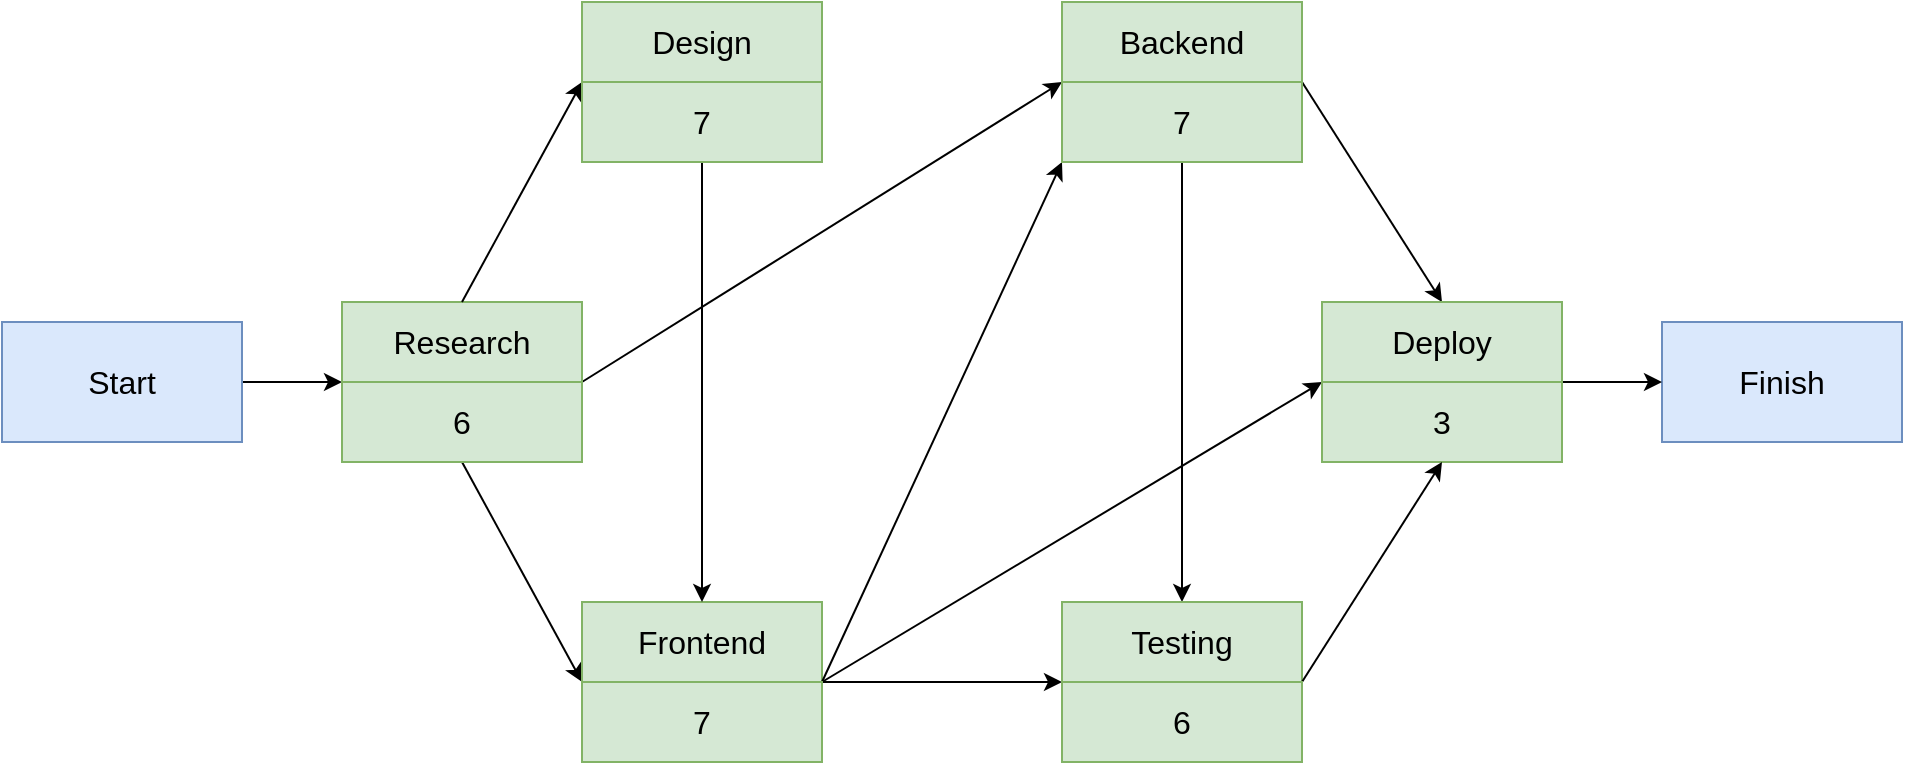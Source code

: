 <mxfile>
    <diagram id="PbBKKmRlSDLqodlBYsaH" name="Page-1">
        <mxGraphModel dx="1511" dy="1649" grid="1" gridSize="10" guides="1" tooltips="1" connect="1" arrows="1" fold="1" page="1" pageScale="1" pageWidth="850" pageHeight="1100" math="0" shadow="0">
            <root>
                <mxCell id="0"/>
                <mxCell id="1" parent="0"/>
                <mxCell id="19" style="edgeStyle=none;html=1;exitX=1;exitY=0.5;exitDx=0;exitDy=0;entryX=0;entryY=0;entryDx=0;entryDy=0;fontSize=16;" edge="1" parent="1" source="3" target="6">
                    <mxGeometry relative="1" as="geometry"/>
                </mxCell>
                <mxCell id="3" value="Start" style="whiteSpace=wrap;html=1;fillColor=#dae8fc;strokeColor=#6c8ebf;fontSize=16;" vertex="1" parent="1">
                    <mxGeometry x="150" y="150" width="120" height="60" as="geometry"/>
                </mxCell>
                <mxCell id="4" value="Finish" style="whiteSpace=wrap;html=1;fillColor=#dae8fc;strokeColor=#6c8ebf;fontSize=16;" vertex="1" parent="1">
                    <mxGeometry x="980" y="150" width="120" height="60" as="geometry"/>
                </mxCell>
                <mxCell id="29" style="edgeStyle=none;html=1;exitX=1;exitY=1;exitDx=0;exitDy=0;entryX=0;entryY=0;entryDx=0;entryDy=0;fontSize=16;" edge="1" parent="1" source="5" target="12">
                    <mxGeometry relative="1" as="geometry"/>
                </mxCell>
                <mxCell id="5" value="Research" style="whiteSpace=wrap;html=1;fillColor=#d5e8d4;strokeColor=#82b366;fontSize=16;" vertex="1" parent="1">
                    <mxGeometry x="320" y="140" width="120" height="40" as="geometry"/>
                </mxCell>
                <mxCell id="21" style="edgeStyle=none;html=1;exitX=0.5;exitY=1;exitDx=0;exitDy=0;entryX=0;entryY=0;entryDx=0;entryDy=0;fontSize=16;" edge="1" parent="1" source="6" target="10">
                    <mxGeometry relative="1" as="geometry"/>
                </mxCell>
                <mxCell id="28" style="edgeStyle=none;html=1;entryX=0;entryY=0;entryDx=0;entryDy=0;fontSize=16;exitX=0.5;exitY=0;exitDx=0;exitDy=0;" edge="1" parent="1" source="5" target="14">
                    <mxGeometry relative="1" as="geometry"/>
                </mxCell>
                <mxCell id="6" value="6" style="whiteSpace=wrap;html=1;fillColor=#d5e8d4;strokeColor=#82b366;fontSize=16;" vertex="1" parent="1">
                    <mxGeometry x="320" y="180" width="120" height="40" as="geometry"/>
                </mxCell>
                <mxCell id="9" value="Frontend" style="whiteSpace=wrap;html=1;fillColor=#d5e8d4;strokeColor=#82b366;fontSize=16;" vertex="1" parent="1">
                    <mxGeometry x="440" y="290" width="120" height="40" as="geometry"/>
                </mxCell>
                <mxCell id="23" style="edgeStyle=none;html=1;exitX=1;exitY=0;exitDx=0;exitDy=0;entryX=0;entryY=1;entryDx=0;entryDy=0;fontSize=16;" edge="1" parent="1" source="10" target="12">
                    <mxGeometry relative="1" as="geometry"/>
                </mxCell>
                <mxCell id="24" style="edgeStyle=none;html=1;exitX=1;exitY=0;exitDx=0;exitDy=0;entryX=0;entryY=0;entryDx=0;entryDy=0;fontSize=16;" edge="1" parent="1" source="10" target="18">
                    <mxGeometry relative="1" as="geometry"/>
                </mxCell>
                <mxCell id="31" style="edgeStyle=none;html=1;exitX=1;exitY=0;exitDx=0;exitDy=0;entryX=0;entryY=0;entryDx=0;entryDy=0;fontSize=16;" edge="1" parent="1" source="10" target="16">
                    <mxGeometry relative="1" as="geometry"/>
                </mxCell>
                <mxCell id="10" value="7" style="whiteSpace=wrap;html=1;fillColor=#d5e8d4;strokeColor=#82b366;fontSize=16;" vertex="1" parent="1">
                    <mxGeometry x="440" y="330" width="120" height="40" as="geometry"/>
                </mxCell>
                <mxCell id="11" value="Backend" style="whiteSpace=wrap;html=1;fillColor=#d5e8d4;strokeColor=#82b366;fontSize=16;" vertex="1" parent="1">
                    <mxGeometry x="680" y="-10" width="120" height="40" as="geometry"/>
                </mxCell>
                <mxCell id="25" style="edgeStyle=none;html=1;exitX=1;exitY=0;exitDx=0;exitDy=0;entryX=0.5;entryY=0;entryDx=0;entryDy=0;fontSize=16;" edge="1" parent="1" source="12" target="15">
                    <mxGeometry relative="1" as="geometry"/>
                </mxCell>
                <mxCell id="30" style="edgeStyle=none;html=1;fontSize=16;" edge="1" parent="1" source="12" target="17">
                    <mxGeometry relative="1" as="geometry"/>
                </mxCell>
                <mxCell id="12" value="7" style="whiteSpace=wrap;html=1;fillColor=#d5e8d4;strokeColor=#82b366;fontSize=16;" vertex="1" parent="1">
                    <mxGeometry x="680" y="30" width="120" height="40" as="geometry"/>
                </mxCell>
                <mxCell id="22" style="edgeStyle=none;html=1;exitX=0.5;exitY=1;exitDx=0;exitDy=0;fontSize=16;" edge="1" parent="1" source="14" target="9">
                    <mxGeometry relative="1" as="geometry"/>
                </mxCell>
                <mxCell id="13" value="Design" style="whiteSpace=wrap;html=1;fillColor=#d5e8d4;strokeColor=#82b366;fontSize=16;" vertex="1" parent="1">
                    <mxGeometry x="440" y="-10" width="120" height="40" as="geometry"/>
                </mxCell>
                <mxCell id="14" value="7" style="whiteSpace=wrap;html=1;fillColor=#d5e8d4;strokeColor=#82b366;fontSize=16;" vertex="1" parent="1">
                    <mxGeometry x="440" y="30" width="120" height="40" as="geometry"/>
                </mxCell>
                <mxCell id="15" value="Deploy" style="whiteSpace=wrap;html=1;fillColor=#d5e8d4;strokeColor=#82b366;fontSize=16;" vertex="1" parent="1">
                    <mxGeometry x="810" y="140" width="120" height="40" as="geometry"/>
                </mxCell>
                <mxCell id="27" style="edgeStyle=none;html=1;exitX=1;exitY=0;exitDx=0;exitDy=0;entryX=0;entryY=0.5;entryDx=0;entryDy=0;fontSize=16;" edge="1" parent="1" source="16" target="4">
                    <mxGeometry relative="1" as="geometry"/>
                </mxCell>
                <mxCell id="16" value="3" style="whiteSpace=wrap;html=1;fillColor=#d5e8d4;strokeColor=#82b366;fontSize=16;" vertex="1" parent="1">
                    <mxGeometry x="810" y="180" width="120" height="40" as="geometry"/>
                </mxCell>
                <mxCell id="17" value="Testing" style="whiteSpace=wrap;html=1;fillColor=#d5e8d4;strokeColor=#82b366;fontSize=16;" vertex="1" parent="1">
                    <mxGeometry x="680" y="290" width="120" height="40" as="geometry"/>
                </mxCell>
                <mxCell id="26" style="edgeStyle=none;html=1;exitX=1;exitY=0;exitDx=0;exitDy=0;fontSize=16;entryX=0.5;entryY=1;entryDx=0;entryDy=0;" edge="1" parent="1" source="18" target="16">
                    <mxGeometry relative="1" as="geometry">
                        <mxPoint x="880" y="180" as="targetPoint"/>
                    </mxGeometry>
                </mxCell>
                <mxCell id="18" value="6" style="whiteSpace=wrap;html=1;fillColor=#d5e8d4;strokeColor=#82b366;fontSize=16;" vertex="1" parent="1">
                    <mxGeometry x="680" y="330" width="120" height="40" as="geometry"/>
                </mxCell>
            </root>
        </mxGraphModel>
    </diagram>
</mxfile>